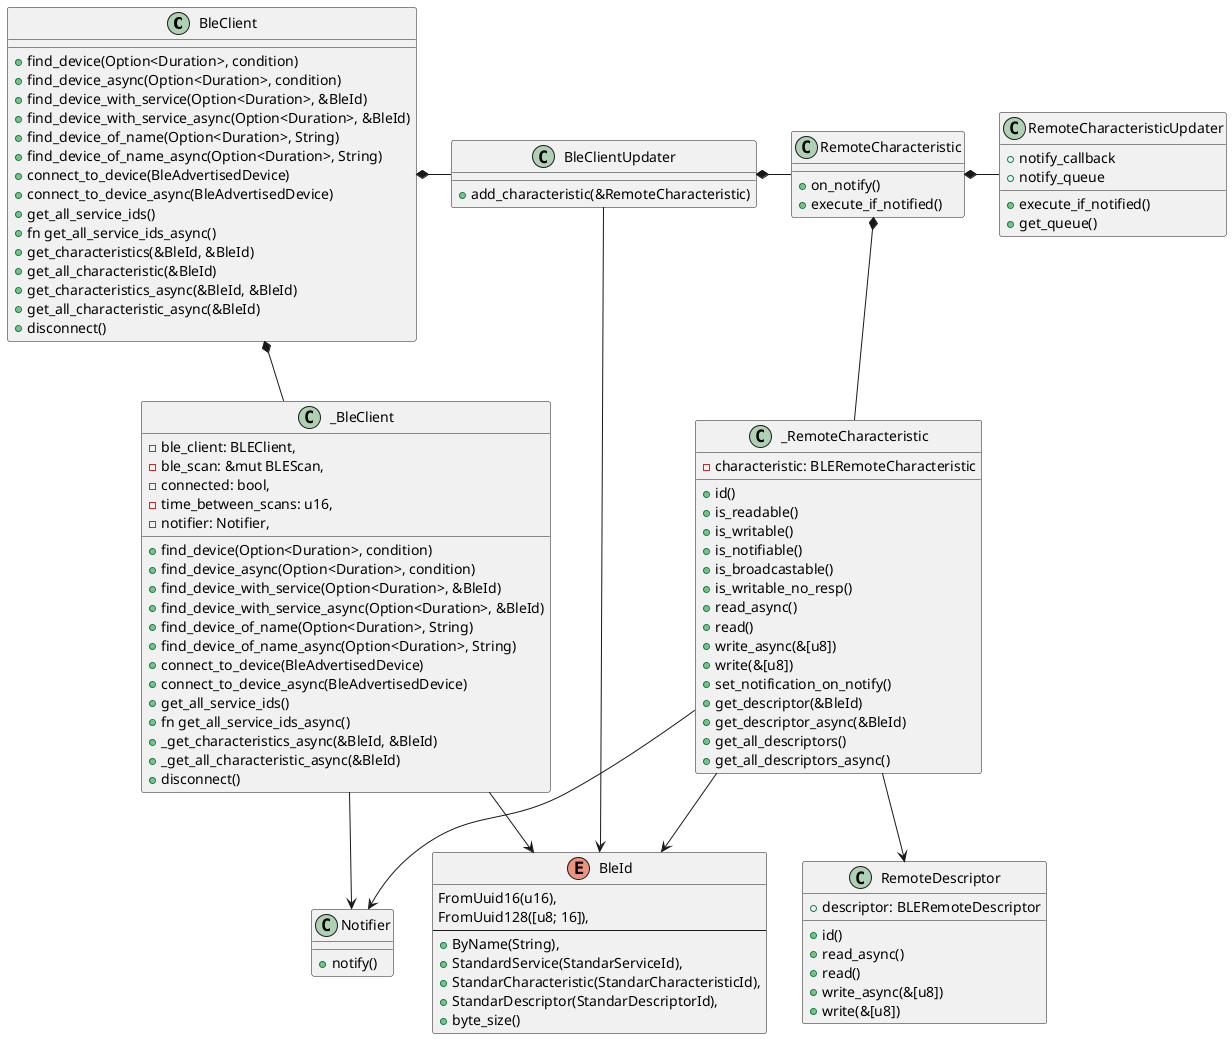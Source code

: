 @startuml Ble client

class BleClient {
    + find_device(Option<Duration>, condition)
    + find_device_async(Option<Duration>, condition)
    + find_device_with_service(Option<Duration>, &BleId)
    + find_device_with_service_async(Option<Duration>, &BleId)
    + find_device_of_name(Option<Duration>, String)
    + find_device_of_name_async(Option<Duration>, String)
    + connect_to_device(BleAdvertisedDevice)
    + connect_to_device_async(BleAdvertisedDevice)
    + get_all_service_ids()
    + fn get_all_service_ids_async()
    + get_characteristics(&BleId, &BleId)
    + get_all_characteristic(&BleId)
    + get_characteristics_async(&BleId, &BleId)
    + get_all_characteristic_async(&BleId)
    + disconnect()
}

class _BleClient{
    - ble_client: BLEClient,
    - ble_scan: &mut BLEScan,
    - connected: bool,
    - time_between_scans: u16,
    - notifier: Notifier,
    + find_device(Option<Duration>, condition)
    + find_device_async(Option<Duration>, condition)
    + find_device_with_service(Option<Duration>, &BleId)
    + find_device_with_service_async(Option<Duration>, &BleId)
    + find_device_of_name(Option<Duration>, String)
    + find_device_of_name_async(Option<Duration>, String)
    + connect_to_device(BleAdvertisedDevice)
    + connect_to_device_async(BleAdvertisedDevice)
    + get_all_service_ids()
    + fn get_all_service_ids_async()
    + _get_characteristics_async(&BleId, &BleId)
    + _get_all_characteristic_async(&BleId)
    + disconnect()
}

class BleClientUpdater{
    + add_characteristic(&RemoteCharacteristic)
    
}


class RemoteCharacteristic{
    + on_notify()
    + execute_if_notified()
}

class _RemoteCharacteristic{
    - characteristic: BLERemoteCharacteristic
    + id()
    + is_readable()
    + is_writable()
    + is_notifiable()
    + is_broadcastable()
    + is_writable_no_resp()
    + read_async()
    + read()
    + write_async(&[u8])
    + write(&[u8])
    + set_notification_on_notify()
    + get_descriptor(&BleId)
    + get_descriptor_async(&BleId)
    + get_all_descriptors()
    + get_all_descriptors_async()
}

class Notifier{
    + notify()
}

class RemoteCharacteristicUpdater{
    + notify_callback
    + notify_queue
    + execute_if_notified()
    + get_queue()
}

class RemoteDescriptor{
    + descriptor: BLERemoteDescriptor
    + id()
    + read_async()
    + read()
    + write_async(&[u8])
    + write(&[u8])
}

enum BleId {
    FromUuid16(u16),
    FromUuid128([u8; 16]),
    --
    + ByName(String),
    + StandardService(StandarServiceId),
    + StandarCharacteristic(StandarCharacteristicId),
    + StandarDescriptor(StandarDescriptorId),
    + byte_size()
}

BleClient *-- _BleClient 
BleClient *- BleClientUpdater
BleClientUpdater *- RemoteCharacteristic
BleClientUpdater -> BleId 
RemoteCharacteristic *- RemoteCharacteristicUpdater
RemoteCharacteristic *-- _RemoteCharacteristic
_RemoteCharacteristic -down-> Notifier
_RemoteCharacteristic -down-> RemoteDescriptor
_RemoteCharacteristic --> BleId
_BleClient --> Notifier
_BleClient --> BleId
@enduml